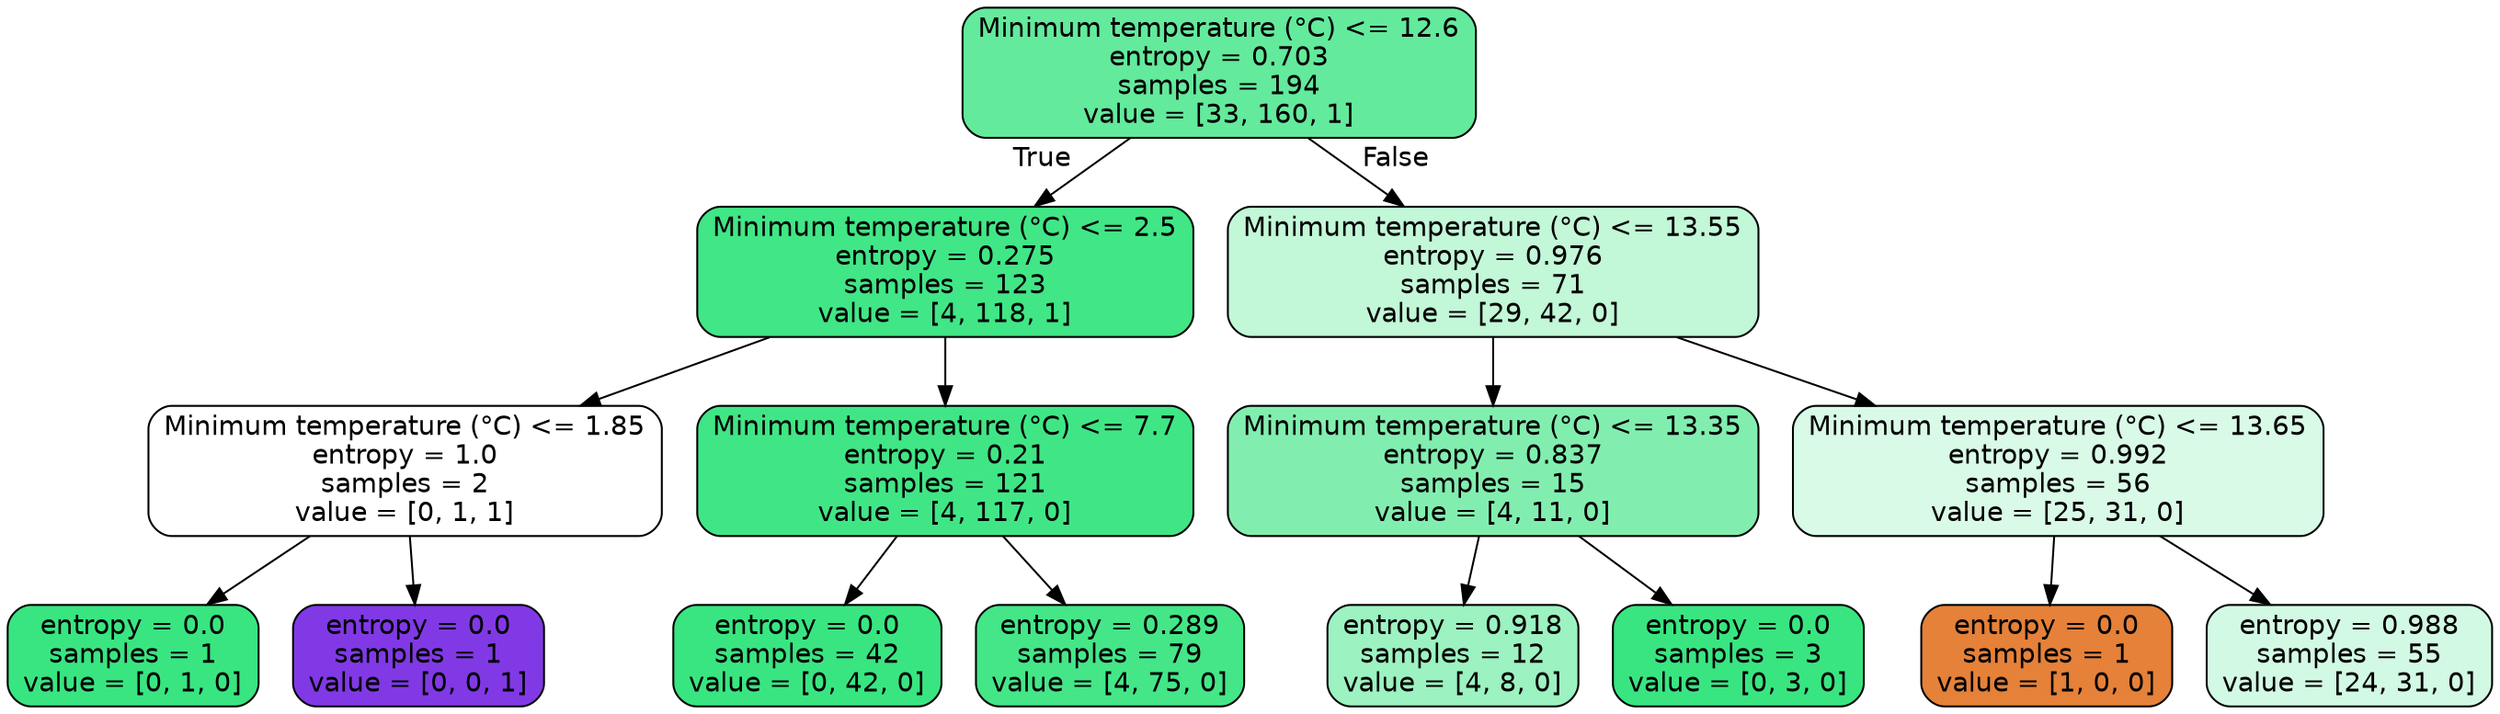 digraph Tree {
node [shape=box, style="filled, rounded", color="black", fontname=helvetica] ;
edge [fontname=helvetica] ;
0 [label="Minimum temperature (°C) <= 12.6\nentropy = 0.703\nsamples = 194\nvalue = [33, 160, 1]", fillcolor="#63ea9c"] ;
1 [label="Minimum temperature (°C) <= 2.5\nentropy = 0.275\nsamples = 123\nvalue = [4, 118, 1]", fillcolor="#41e686"] ;
0 -> 1 [labeldistance=2.5, labelangle=45, headlabel="True"] ;
2 [label="Minimum temperature (°C) <= 1.85\nentropy = 1.0\nsamples = 2\nvalue = [0, 1, 1]", fillcolor="#ffffff"] ;
1 -> 2 ;
3 [label="entropy = 0.0\nsamples = 1\nvalue = [0, 1, 0]", fillcolor="#39e581"] ;
2 -> 3 ;
4 [label="entropy = 0.0\nsamples = 1\nvalue = [0, 0, 1]", fillcolor="#8139e5"] ;
2 -> 4 ;
5 [label="Minimum temperature (°C) <= 7.7\nentropy = 0.21\nsamples = 121\nvalue = [4, 117, 0]", fillcolor="#40e685"] ;
1 -> 5 ;
6 [label="entropy = 0.0\nsamples = 42\nvalue = [0, 42, 0]", fillcolor="#39e581"] ;
5 -> 6 ;
7 [label="entropy = 0.289\nsamples = 79\nvalue = [4, 75, 0]", fillcolor="#44e688"] ;
5 -> 7 ;
8 [label="Minimum temperature (°C) <= 13.55\nentropy = 0.976\nsamples = 71\nvalue = [29, 42, 0]", fillcolor="#c2f7d8"] ;
0 -> 8 [labeldistance=2.5, labelangle=-45, headlabel="False"] ;
9 [label="Minimum temperature (°C) <= 13.35\nentropy = 0.837\nsamples = 15\nvalue = [4, 11, 0]", fillcolor="#81eeaf"] ;
8 -> 9 ;
10 [label="entropy = 0.918\nsamples = 12\nvalue = [4, 8, 0]", fillcolor="#9cf2c0"] ;
9 -> 10 ;
11 [label="entropy = 0.0\nsamples = 3\nvalue = [0, 3, 0]", fillcolor="#39e581"] ;
9 -> 11 ;
12 [label="Minimum temperature (°C) <= 13.65\nentropy = 0.992\nsamples = 56\nvalue = [25, 31, 0]", fillcolor="#d9fae7"] ;
8 -> 12 ;
13 [label="entropy = 0.0\nsamples = 1\nvalue = [1, 0, 0]", fillcolor="#e58139"] ;
12 -> 13 ;
14 [label="entropy = 0.988\nsamples = 55\nvalue = [24, 31, 0]", fillcolor="#d2f9e3"] ;
12 -> 14 ;
}